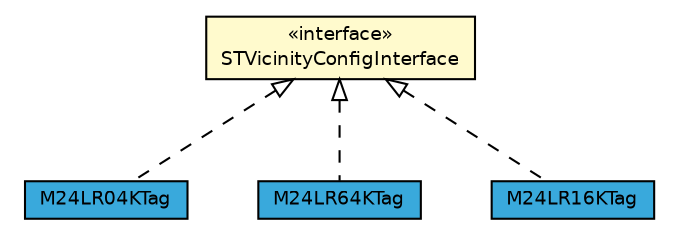 #!/usr/local/bin/dot
#
# Class diagram 
# Generated by UMLGraph version R5_7_2-3-gee82a7 (http://www.umlgraph.org/)
#

digraph G {
	edge [fontname="Helvetica",fontsize=10,labelfontname="Helvetica",labelfontsize=10];
	node [fontname="Helvetica",fontsize=10,shape=plaintext];
	nodesep=0.25;
	ranksep=0.5;
	// com.st.st25sdk.type5.M24LR04KTag
	c31063 [label=<<table title="com.st.st25sdk.type5.M24LR04KTag" border="0" cellborder="1" cellspacing="0" cellpadding="2" port="p" bgcolor="#39a9dc" href="./M24LR04KTag.html">
		<tr><td><table border="0" cellspacing="0" cellpadding="1">
<tr><td align="center" balign="center"> M24LR04KTag </td></tr>
		</table></td></tr>
		</table>>, URL="./M24LR04KTag.html", fontname="Helvetica", fontcolor="black", fontsize=9.0];
	// com.st.st25sdk.type5.M24LR64KTag
	c31066 [label=<<table title="com.st.st25sdk.type5.M24LR64KTag" border="0" cellborder="1" cellspacing="0" cellpadding="2" port="p" bgcolor="#39a9dc" href="./M24LR64KTag.html">
		<tr><td><table border="0" cellspacing="0" cellpadding="1">
<tr><td align="center" balign="center"> M24LR64KTag </td></tr>
		</table></td></tr>
		</table>>, URL="./M24LR64KTag.html", fontname="Helvetica", fontcolor="black", fontsize=9.0];
	// com.st.st25sdk.type5.STVicinityConfigInterface
	c31072 [label=<<table title="com.st.st25sdk.type5.STVicinityConfigInterface" border="0" cellborder="1" cellspacing="0" cellpadding="2" port="p" bgcolor="lemonChiffon" href="./STVicinityConfigInterface.html">
		<tr><td><table border="0" cellspacing="0" cellpadding="1">
<tr><td align="center" balign="center"> &#171;interface&#187; </td></tr>
<tr><td align="center" balign="center"> STVicinityConfigInterface </td></tr>
		</table></td></tr>
		</table>>, URL="./STVicinityConfigInterface.html", fontname="Helvetica", fontcolor="black", fontsize=9.0];
	// com.st.st25sdk.type5.M24LR16KTag
	c31073 [label=<<table title="com.st.st25sdk.type5.M24LR16KTag" border="0" cellborder="1" cellspacing="0" cellpadding="2" port="p" bgcolor="#39a9dc" href="./M24LR16KTag.html">
		<tr><td><table border="0" cellspacing="0" cellpadding="1">
<tr><td align="center" balign="center"> M24LR16KTag </td></tr>
		</table></td></tr>
		</table>>, URL="./M24LR16KTag.html", fontname="Helvetica", fontcolor="black", fontsize=9.0];
	//com.st.st25sdk.type5.M24LR04KTag implements com.st.st25sdk.type5.STVicinityConfigInterface
	c31072:p -> c31063:p [dir=back,arrowtail=empty,style=dashed];
	//com.st.st25sdk.type5.M24LR64KTag implements com.st.st25sdk.type5.STVicinityConfigInterface
	c31072:p -> c31066:p [dir=back,arrowtail=empty,style=dashed];
	//com.st.st25sdk.type5.M24LR16KTag implements com.st.st25sdk.type5.STVicinityConfigInterface
	c31072:p -> c31073:p [dir=back,arrowtail=empty,style=dashed];
}

